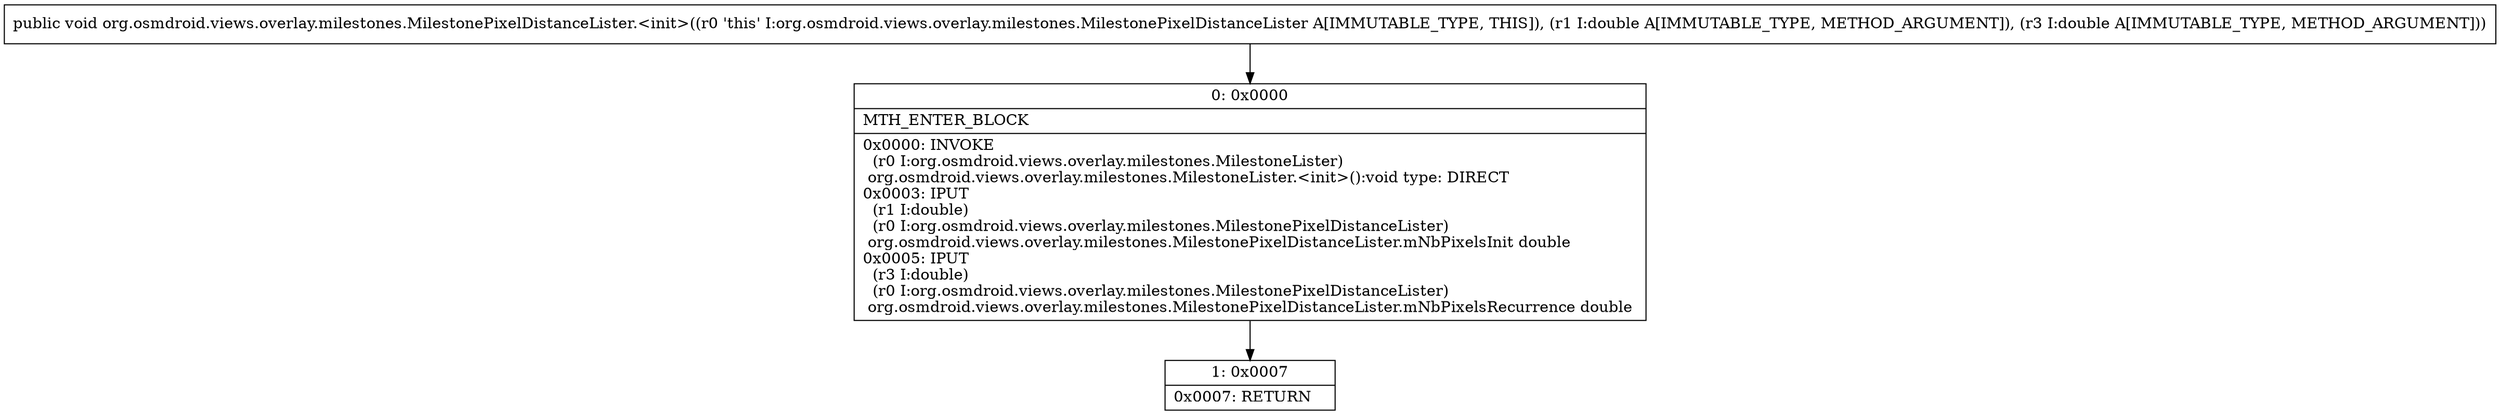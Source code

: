 digraph "CFG fororg.osmdroid.views.overlay.milestones.MilestonePixelDistanceLister.\<init\>(DD)V" {
Node_0 [shape=record,label="{0\:\ 0x0000|MTH_ENTER_BLOCK\l|0x0000: INVOKE  \l  (r0 I:org.osmdroid.views.overlay.milestones.MilestoneLister)\l org.osmdroid.views.overlay.milestones.MilestoneLister.\<init\>():void type: DIRECT \l0x0003: IPUT  \l  (r1 I:double)\l  (r0 I:org.osmdroid.views.overlay.milestones.MilestonePixelDistanceLister)\l org.osmdroid.views.overlay.milestones.MilestonePixelDistanceLister.mNbPixelsInit double \l0x0005: IPUT  \l  (r3 I:double)\l  (r0 I:org.osmdroid.views.overlay.milestones.MilestonePixelDistanceLister)\l org.osmdroid.views.overlay.milestones.MilestonePixelDistanceLister.mNbPixelsRecurrence double \l}"];
Node_1 [shape=record,label="{1\:\ 0x0007|0x0007: RETURN   \l}"];
MethodNode[shape=record,label="{public void org.osmdroid.views.overlay.milestones.MilestonePixelDistanceLister.\<init\>((r0 'this' I:org.osmdroid.views.overlay.milestones.MilestonePixelDistanceLister A[IMMUTABLE_TYPE, THIS]), (r1 I:double A[IMMUTABLE_TYPE, METHOD_ARGUMENT]), (r3 I:double A[IMMUTABLE_TYPE, METHOD_ARGUMENT])) }"];
MethodNode -> Node_0;
Node_0 -> Node_1;
}

